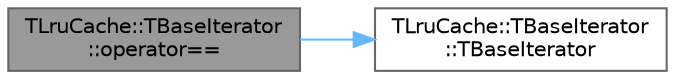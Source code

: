 digraph "TLruCache::TBaseIterator::operator=="
{
 // INTERACTIVE_SVG=YES
 // LATEX_PDF_SIZE
  bgcolor="transparent";
  edge [fontname=Helvetica,fontsize=10,labelfontname=Helvetica,labelfontsize=10];
  node [fontname=Helvetica,fontsize=10,shape=box,height=0.2,width=0.4];
  rankdir="LR";
  Node1 [id="Node000001",label="TLruCache::TBaseIterator\l::operator==",height=0.2,width=0.4,color="gray40", fillcolor="grey60", style="filled", fontcolor="black",tooltip=" "];
  Node1 -> Node2 [id="edge1_Node000001_Node000002",color="steelblue1",style="solid",tooltip=" "];
  Node2 [id="Node000002",label="TLruCache::TBaseIterator\l::TBaseIterator",height=0.2,width=0.4,color="grey40", fillcolor="white", style="filled",URL="$da/d9e/classTLruCache_1_1TBaseIterator.html#a636b5a69b9c3b4bd35388eed5c9bce22",tooltip=" "];
}
